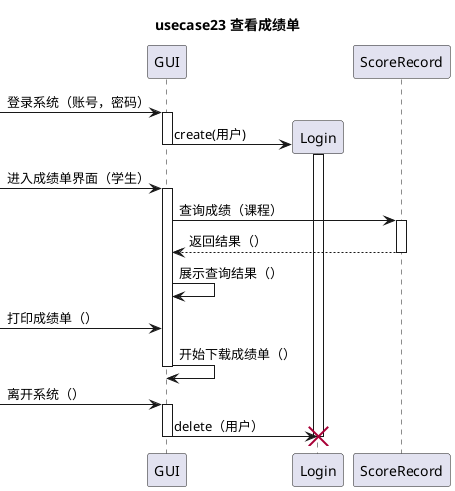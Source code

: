 @startuml
title usecase23 **查看成绩单**


[-> GUI : 登录系统（账号，密码）
activate GUI
create Login
GUI -> Login : create(用户)
activate Login
deactivate GUI

[-> GUI : 进入成绩单界面（学生）
activate GUI
GUI -> ScoreRecord : 查询成绩（课程）
activate ScoreRecord
ScoreRecord --> GUI : 返回结果（）
deactivate ScoreRecord
GUI -> GUI : 展示查询结果（）
[-> GUI : 打印成绩单（）
GUI -> GUI : 开始下载成绩单（）
deactivate GUI

[-> GUI : 离开系统（）
activate GUI

GUI -> Login : delete（用户）
destroy Login
deactivate GUI
@enduml